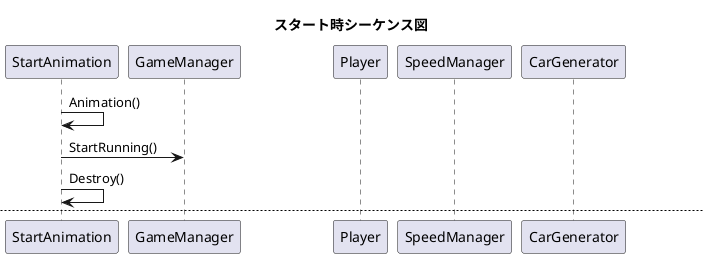 @startuml
title スタート時シーケンス図

StartAnimation->StartAnimation : Animation()
StartAnimation->GameManager : StartRunning()
StartAnimation->StartAnimation : Destroy()

newpage ゲーム中シーケンス図
GameManager->Player : if(GetRunning() == true){ \n    MoveHorizontal()\n}
SpeedManager<-GameManager : GetSpeed()
GameManager->GameManager : 一定時間ごと\nGenerateWhiteLine()
GameManager->GameManager : 一定時間ごと\nGenerateSideImageLine()
CarGenerator->CarGenerator : void GenerateCar()
SpeedManager<-CarGenerator : GetSpeed()
SpeedManager->SpeedManager : 一定時間ごと\nAddSpeed()

newpage ゲームオーバー

newpage リザルト

@enduml